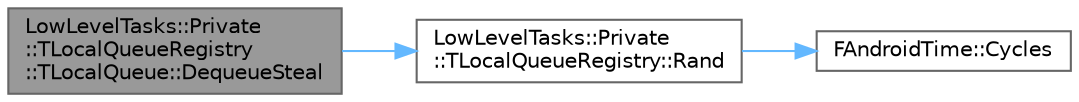 digraph "LowLevelTasks::Private::TLocalQueueRegistry::TLocalQueue::DequeueSteal"
{
 // INTERACTIVE_SVG=YES
 // LATEX_PDF_SIZE
  bgcolor="transparent";
  edge [fontname=Helvetica,fontsize=10,labelfontname=Helvetica,labelfontsize=10];
  node [fontname=Helvetica,fontsize=10,shape=box,height=0.2,width=0.4];
  rankdir="LR";
  Node1 [id="Node000001",label="LowLevelTasks::Private\l::TLocalQueueRegistry\l::TLocalQueue::DequeueSteal",height=0.2,width=0.4,color="gray40", fillcolor="grey60", style="filled", fontcolor="black",tooltip=" "];
  Node1 -> Node2 [id="edge1_Node000001_Node000002",color="steelblue1",style="solid",tooltip=" "];
  Node2 [id="Node000002",label="LowLevelTasks::Private\l::TLocalQueueRegistry::Rand",height=0.2,width=0.4,color="grey40", fillcolor="white", style="filled",URL="$da/d42/classLowLevelTasks_1_1Private_1_1TLocalQueueRegistry.html#ac222a8807421e8124e1c19ede78aa1b9",tooltip=" "];
  Node2 -> Node3 [id="edge2_Node000002_Node000003",color="steelblue1",style="solid",tooltip=" "];
  Node3 [id="Node000003",label="FAndroidTime::Cycles",height=0.2,width=0.4,color="grey40", fillcolor="white", style="filled",URL="$d1/d27/structFAndroidTime.html#a62fed0350e05c8451b1f7f92cda4721b",tooltip=" "];
}
